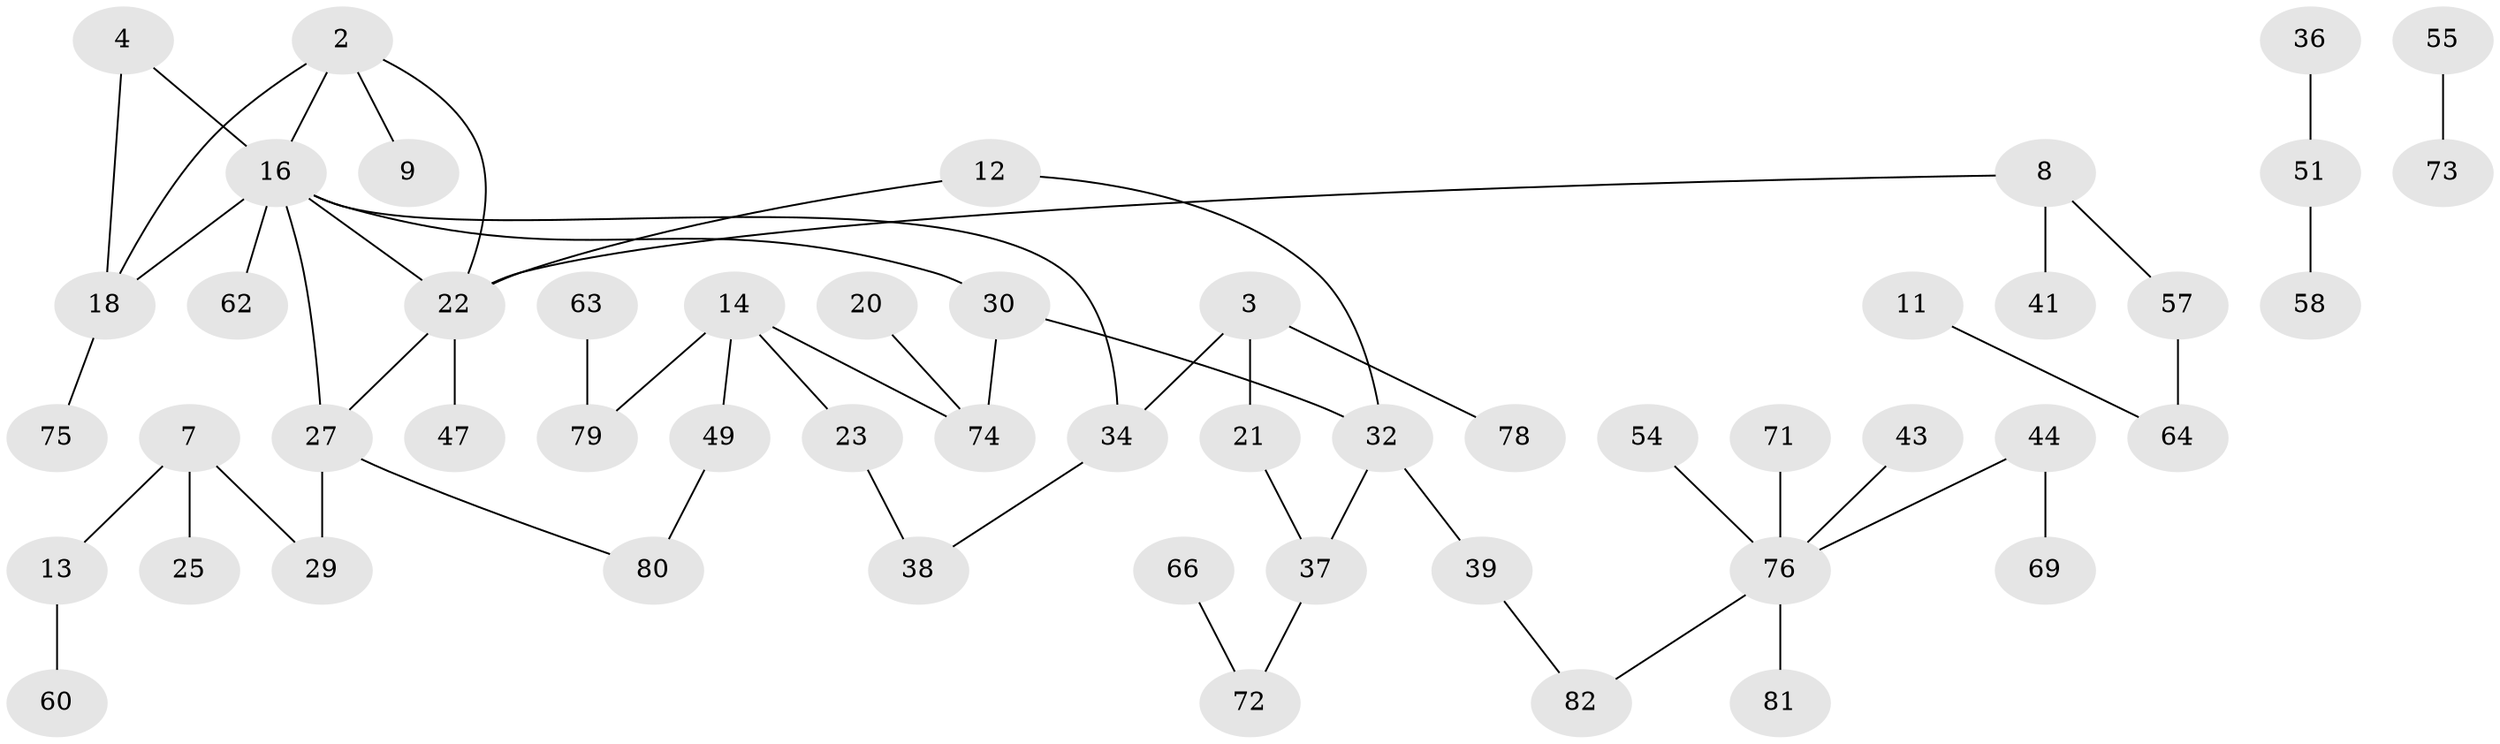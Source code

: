 // original degree distribution, {0: 0.20512820512820512, 4: 0.05982905982905983, 2: 0.28205128205128205, 1: 0.3162393162393162, 3: 0.10256410256410256, 5: 0.02564102564102564, 6: 0.008547008547008548}
// Generated by graph-tools (version 1.1) at 2025/48/03/04/25 22:48:13]
// undirected, 53 vertices, 58 edges
graph export_dot {
  node [color=gray90,style=filled];
  2;
  3;
  4;
  7;
  8;
  9;
  11;
  12;
  13;
  14;
  16;
  18;
  20;
  21;
  22;
  23;
  25;
  27;
  29;
  30;
  32;
  34;
  36;
  37;
  38;
  39;
  41;
  43;
  44;
  47;
  49;
  51;
  54;
  55;
  57;
  58;
  60;
  62;
  63;
  64;
  66;
  69;
  71;
  72;
  73;
  74;
  75;
  76;
  78;
  79;
  80;
  81;
  82;
  2 -- 9 [weight=1.0];
  2 -- 16 [weight=1.0];
  2 -- 18 [weight=1.0];
  2 -- 22 [weight=1.0];
  3 -- 21 [weight=1.0];
  3 -- 34 [weight=1.0];
  3 -- 78 [weight=1.0];
  4 -- 16 [weight=1.0];
  4 -- 18 [weight=1.0];
  7 -- 13 [weight=1.0];
  7 -- 25 [weight=1.0];
  7 -- 29 [weight=1.0];
  8 -- 22 [weight=1.0];
  8 -- 41 [weight=1.0];
  8 -- 57 [weight=1.0];
  11 -- 64 [weight=1.0];
  12 -- 22 [weight=1.0];
  12 -- 32 [weight=1.0];
  13 -- 60 [weight=1.0];
  14 -- 23 [weight=1.0];
  14 -- 49 [weight=1.0];
  14 -- 74 [weight=1.0];
  14 -- 79 [weight=1.0];
  16 -- 18 [weight=1.0];
  16 -- 22 [weight=1.0];
  16 -- 27 [weight=1.0];
  16 -- 30 [weight=1.0];
  16 -- 34 [weight=1.0];
  16 -- 62 [weight=1.0];
  18 -- 75 [weight=1.0];
  20 -- 74 [weight=1.0];
  21 -- 37 [weight=1.0];
  22 -- 27 [weight=1.0];
  22 -- 47 [weight=1.0];
  23 -- 38 [weight=1.0];
  27 -- 29 [weight=1.0];
  27 -- 80 [weight=1.0];
  30 -- 32 [weight=1.0];
  30 -- 74 [weight=1.0];
  32 -- 37 [weight=1.0];
  32 -- 39 [weight=1.0];
  34 -- 38 [weight=1.0];
  36 -- 51 [weight=1.0];
  37 -- 72 [weight=1.0];
  39 -- 82 [weight=1.0];
  43 -- 76 [weight=1.0];
  44 -- 69 [weight=1.0];
  44 -- 76 [weight=1.0];
  49 -- 80 [weight=1.0];
  51 -- 58 [weight=1.0];
  54 -- 76 [weight=1.0];
  55 -- 73 [weight=1.0];
  57 -- 64 [weight=1.0];
  63 -- 79 [weight=1.0];
  66 -- 72 [weight=1.0];
  71 -- 76 [weight=1.0];
  76 -- 81 [weight=1.0];
  76 -- 82 [weight=1.0];
}
